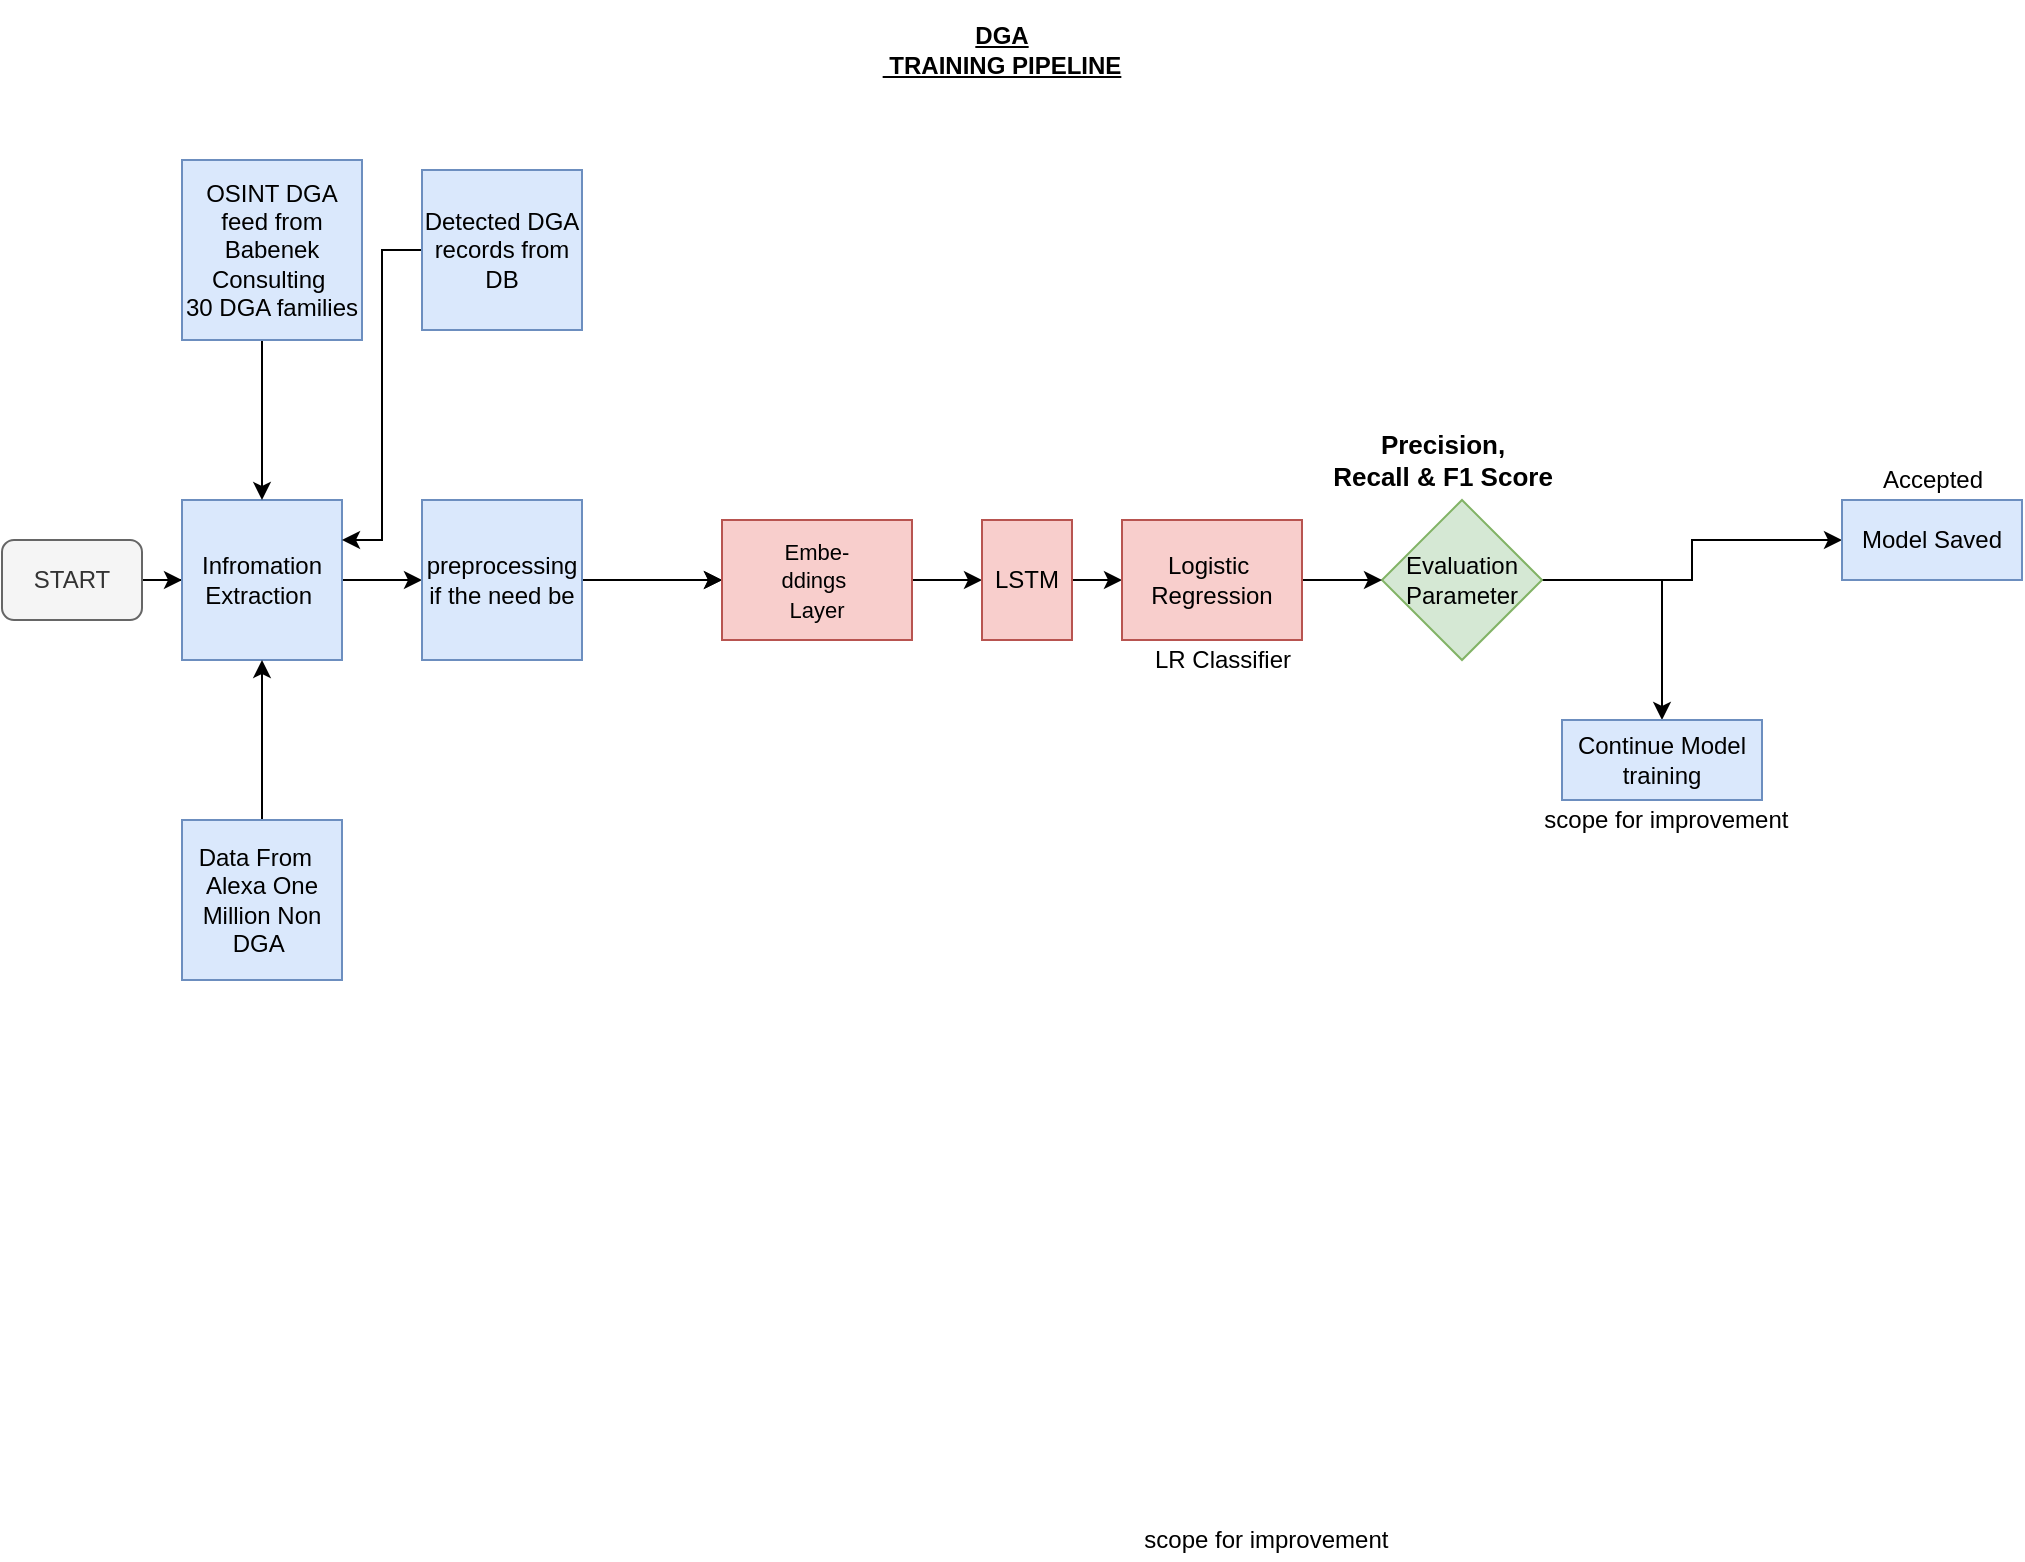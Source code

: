 <mxfile version="14.7.7" type="github"><diagram id="XmYXb6q1sJxBOcwfVzE4" name="Page-1"><mxGraphModel dx="1183" dy="646" grid="1" gridSize="10" guides="1" tooltips="1" connect="1" arrows="1" fold="1" page="1" pageScale="1" pageWidth="850" pageHeight="1100" math="0" shadow="0"><root><mxCell id="0"/><mxCell id="1" parent="0"/><mxCell id="FBqpnrmvN5RfIPoNUzqK-1" value="&lt;b&gt;&lt;u&gt;DGA&lt;br&gt;&amp;nbsp;TRAINING PIPELINE&lt;/u&gt;&lt;/b&gt;" style="text;html=1;strokeColor=none;fillColor=none;align=center;verticalAlign=middle;whiteSpace=wrap;rounded=0;" parent="1" vertex="1"><mxGeometry x="410" y="280" width="380" height="50" as="geometry"/></mxCell><mxCell id="FBqpnrmvN5RfIPoNUzqK-28" style="edgeStyle=orthogonalEdgeStyle;rounded=0;orthogonalLoop=1;jettySize=auto;html=1;" parent="1" source="FBqpnrmvN5RfIPoNUzqK-2" target="FBqpnrmvN5RfIPoNUzqK-4" edge="1"><mxGeometry relative="1" as="geometry"/></mxCell><mxCell id="FBqpnrmvN5RfIPoNUzqK-2" value="START" style="rounded=1;whiteSpace=wrap;html=1;fillColor=#f5f5f5;strokeColor=#666666;fontColor=#333333;" parent="1" vertex="1"><mxGeometry x="100" y="550" width="70" height="40" as="geometry"/></mxCell><mxCell id="FBqpnrmvN5RfIPoNUzqK-29" value="" style="edgeStyle=orthogonalEdgeStyle;rounded=0;orthogonalLoop=1;jettySize=auto;html=1;" parent="1" source="FBqpnrmvN5RfIPoNUzqK-4" target="FBqpnrmvN5RfIPoNUzqK-5" edge="1"><mxGeometry relative="1" as="geometry"/></mxCell><mxCell id="FBqpnrmvN5RfIPoNUzqK-4" value="Infromat&lt;span style=&quot;color: rgba(0 , 0 , 0 , 0) ; font-family: monospace ; font-size: 0px&quot;&gt;%3CmxGraphModel%3E%3Croot%3E%3CmxCell%20id%3D%220%22%2F%3E%3CmxCell%20id%3D%221%22%20parent%3D%220%22%2F%3E%3CmxCell%20id%3D%222%22%20value%3D%22START%22%20style%3D%22rounded%3D1%3BwhiteSpace%3Dwrap%3Bhtml%3D1%3B%22%20vertex%3D%221%22%20parent%3D%221%22%3E%3CmxGeometry%20x%3D%22140%22%20y%3D%22370%22%20width%3D%2270%22%20height%3D%2240%22%20as%3D%22geometry%22%2F%3E%3C%2FmxCell%3E%3C%2Froot%3E%3C%2FmxGraphModel%3E&lt;/span&gt;ion Extraction&amp;nbsp;" style="whiteSpace=wrap;html=1;aspect=fixed;fillColor=#dae8fc;strokeColor=#6c8ebf;" parent="1" vertex="1"><mxGeometry x="190" y="530" width="80" height="80" as="geometry"/></mxCell><mxCell id="vqCcfzHbz8GeRebDfrI1-63" value="" style="edgeStyle=orthogonalEdgeStyle;rounded=0;orthogonalLoop=1;jettySize=auto;html=1;" parent="1" source="FBqpnrmvN5RfIPoNUzqK-5" edge="1"><mxGeometry relative="1" as="geometry"><mxPoint x="460" y="570" as="targetPoint"/></mxGeometry></mxCell><mxCell id="FBqpnrmvN5RfIPoNUzqK-5" value="preprocessing if the need be" style="whiteSpace=wrap;html=1;aspect=fixed;fillColor=#dae8fc;strokeColor=#6c8ebf;" parent="1" vertex="1"><mxGeometry x="310" y="530" width="80" height="80" as="geometry"/></mxCell><mxCell id="vqCcfzHbz8GeRebDfrI1-28" value="&amp;nbsp; &amp;nbsp; scope for improvement" style="text;html=1;align=center;verticalAlign=middle;resizable=0;points=[];autosize=1;strokeColor=none;" parent="1" vertex="1"><mxGeometry x="850" y="680" width="150" height="20" as="geometry"/></mxCell><mxCell id="vqCcfzHbz8GeRebDfrI1-33" value="" style="edgeStyle=orthogonalEdgeStyle;rounded=0;orthogonalLoop=1;jettySize=auto;html=1;" parent="1" edge="1"><mxGeometry relative="1" as="geometry"><mxPoint x="430" y="570" as="sourcePoint"/><mxPoint x="460" y="570.0" as="targetPoint"/></mxGeometry></mxCell><mxCell id="vqCcfzHbz8GeRebDfrI1-39" value="" style="edgeStyle=orthogonalEdgeStyle;rounded=0;orthogonalLoop=1;jettySize=auto;html=1;" parent="1" source="vqCcfzHbz8GeRebDfrI1-41" target="vqCcfzHbz8GeRebDfrI1-42" edge="1"><mxGeometry relative="1" as="geometry"/></mxCell><mxCell id="vqCcfzHbz8GeRebDfrI1-40" value="" style="edgeStyle=orthogonalEdgeStyle;rounded=0;orthogonalLoop=1;jettySize=auto;html=1;" parent="1" source="vqCcfzHbz8GeRebDfrI1-41" target="vqCcfzHbz8GeRebDfrI1-43" edge="1"><mxGeometry relative="1" as="geometry"/></mxCell><mxCell id="vqCcfzHbz8GeRebDfrI1-41" value="&lt;span&gt;Evaluation Parameter&lt;/span&gt;" style="rhombus;whiteSpace=wrap;html=1;fillColor=#d5e8d4;strokeColor=#82b366;" parent="1" vertex="1"><mxGeometry x="790" y="530" width="80" height="80" as="geometry"/></mxCell><mxCell id="vqCcfzHbz8GeRebDfrI1-42" value="Model Saved" style="whiteSpace=wrap;html=1;fillColor=#dae8fc;strokeColor=#6c8ebf;" parent="1" vertex="1"><mxGeometry x="1020" y="530" width="90" height="40" as="geometry"/></mxCell><mxCell id="vqCcfzHbz8GeRebDfrI1-43" value="Continue Model training" style="whiteSpace=wrap;html=1;fillColor=#dae8fc;strokeColor=#6c8ebf;" parent="1" vertex="1"><mxGeometry x="880" y="640" width="100" height="40" as="geometry"/></mxCell><mxCell id="vqCcfzHbz8GeRebDfrI1-44" value="Accepted" style="text;html=1;align=center;verticalAlign=middle;resizable=0;points=[];autosize=1;strokeColor=none;" parent="1" vertex="1"><mxGeometry x="1030" y="510" width="70" height="20" as="geometry"/></mxCell><mxCell id="mFHdUtlmbuoAPGJ5ekMU-12" value="&amp;nbsp; &amp;nbsp; scope for improvement" style="text;html=1;align=center;verticalAlign=middle;resizable=0;points=[];autosize=1;strokeColor=none;" parent="1" vertex="1"><mxGeometry x="650" y="1040" width="150" height="20" as="geometry"/></mxCell><mxCell id="Vt6cGMoJGzzGTB9vhuru-5" value="" style="edgeStyle=orthogonalEdgeStyle;rounded=0;orthogonalLoop=1;jettySize=auto;html=1;" edge="1" parent="1" source="Vt6cGMoJGzzGTB9vhuru-1" target="FBqpnrmvN5RfIPoNUzqK-4"><mxGeometry relative="1" as="geometry"/></mxCell><mxCell id="Vt6cGMoJGzzGTB9vhuru-1" value="Data From&amp;nbsp;&amp;nbsp;&lt;br&gt;Alexa One Million Non DGA&amp;nbsp;" style="whiteSpace=wrap;html=1;aspect=fixed;fillColor=#dae8fc;strokeColor=#6c8ebf;" vertex="1" parent="1"><mxGeometry x="190" y="690" width="80" height="80" as="geometry"/></mxCell><mxCell id="Vt6cGMoJGzzGTB9vhuru-4" value="" style="edgeStyle=orthogonalEdgeStyle;rounded=0;orthogonalLoop=1;jettySize=auto;html=1;" edge="1" parent="1" source="Vt6cGMoJGzzGTB9vhuru-3" target="FBqpnrmvN5RfIPoNUzqK-4"><mxGeometry relative="1" as="geometry"><Array as="points"><mxPoint x="230" y="460"/><mxPoint x="230" y="460"/></Array></mxGeometry></mxCell><mxCell id="Vt6cGMoJGzzGTB9vhuru-3" value="OSINT DGA feed from Babenek Consulting&amp;nbsp;&lt;br&gt;30 DGA families" style="whiteSpace=wrap;html=1;aspect=fixed;fillColor=#dae8fc;strokeColor=#6c8ebf;" vertex="1" parent="1"><mxGeometry x="190" y="360" width="90" height="90" as="geometry"/></mxCell><mxCell id="Vt6cGMoJGzzGTB9vhuru-8" style="edgeStyle=orthogonalEdgeStyle;rounded=0;orthogonalLoop=1;jettySize=auto;html=1;entryX=1;entryY=0.25;entryDx=0;entryDy=0;" edge="1" parent="1" source="Vt6cGMoJGzzGTB9vhuru-7" target="FBqpnrmvN5RfIPoNUzqK-4"><mxGeometry relative="1" as="geometry"/></mxCell><mxCell id="Vt6cGMoJGzzGTB9vhuru-7" value="Detected DGA records from DB" style="whiteSpace=wrap;html=1;aspect=fixed;fillColor=#dae8fc;strokeColor=#6c8ebf;" vertex="1" parent="1"><mxGeometry x="310" y="365" width="80" height="80" as="geometry"/></mxCell><mxCell id="Vt6cGMoJGzzGTB9vhuru-9" value="" style="edgeStyle=orthogonalEdgeStyle;rounded=0;orthogonalLoop=1;jettySize=auto;html=1;" edge="1" parent="1" source="Vt6cGMoJGzzGTB9vhuru-10" target="Vt6cGMoJGzzGTB9vhuru-12"><mxGeometry relative="1" as="geometry"/></mxCell><mxCell id="Vt6cGMoJGzzGTB9vhuru-10" value="&lt;font style=&quot;font-size: 11px&quot;&gt;Embe-&lt;br&gt;ddings&amp;nbsp;&lt;br&gt;Layer&lt;/font&gt;" style="rounded=0;whiteSpace=wrap;html=1;fillColor=#f8cecc;strokeColor=#b85450;" vertex="1" parent="1"><mxGeometry x="460" y="540" width="95" height="60" as="geometry"/></mxCell><mxCell id="Vt6cGMoJGzzGTB9vhuru-11" value="" style="edgeStyle=orthogonalEdgeStyle;rounded=0;orthogonalLoop=1;jettySize=auto;html=1;" edge="1" parent="1" source="Vt6cGMoJGzzGTB9vhuru-12" target="Vt6cGMoJGzzGTB9vhuru-13"><mxGeometry relative="1" as="geometry"/></mxCell><mxCell id="Vt6cGMoJGzzGTB9vhuru-12" value="LSTM" style="rounded=0;whiteSpace=wrap;html=1;fillColor=#f8cecc;strokeColor=#b85450;" vertex="1" parent="1"><mxGeometry x="590" y="540" width="45" height="60" as="geometry"/></mxCell><mxCell id="Vt6cGMoJGzzGTB9vhuru-16" value="" style="edgeStyle=orthogonalEdgeStyle;rounded=0;orthogonalLoop=1;jettySize=auto;html=1;" edge="1" parent="1" source="Vt6cGMoJGzzGTB9vhuru-13" target="vqCcfzHbz8GeRebDfrI1-41"><mxGeometry relative="1" as="geometry"/></mxCell><mxCell id="Vt6cGMoJGzzGTB9vhuru-13" value="Logistic&amp;nbsp;&lt;br&gt;Regression" style="rounded=0;whiteSpace=wrap;html=1;fillColor=#f8cecc;strokeColor=#b85450;" vertex="1" parent="1"><mxGeometry x="660" y="540" width="90" height="60" as="geometry"/></mxCell><mxCell id="Vt6cGMoJGzzGTB9vhuru-14" value="LR Classifier" style="text;html=1;align=center;verticalAlign=middle;resizable=0;points=[];autosize=1;strokeColor=none;" vertex="1" parent="1"><mxGeometry x="670" y="600" width="80" height="20" as="geometry"/></mxCell><mxCell id="Vt6cGMoJGzzGTB9vhuru-18" value="&lt;b style=&quot;font-size: 13px&quot;&gt;Precision,&lt;br&gt;Recall &amp;amp; F1 Score&lt;/b&gt;" style="text;html=1;align=center;verticalAlign=middle;resizable=0;points=[];autosize=1;strokeColor=none;" vertex="1" parent="1"><mxGeometry x="755" y="495" width="130" height="30" as="geometry"/></mxCell></root></mxGraphModel></diagram></mxfile>